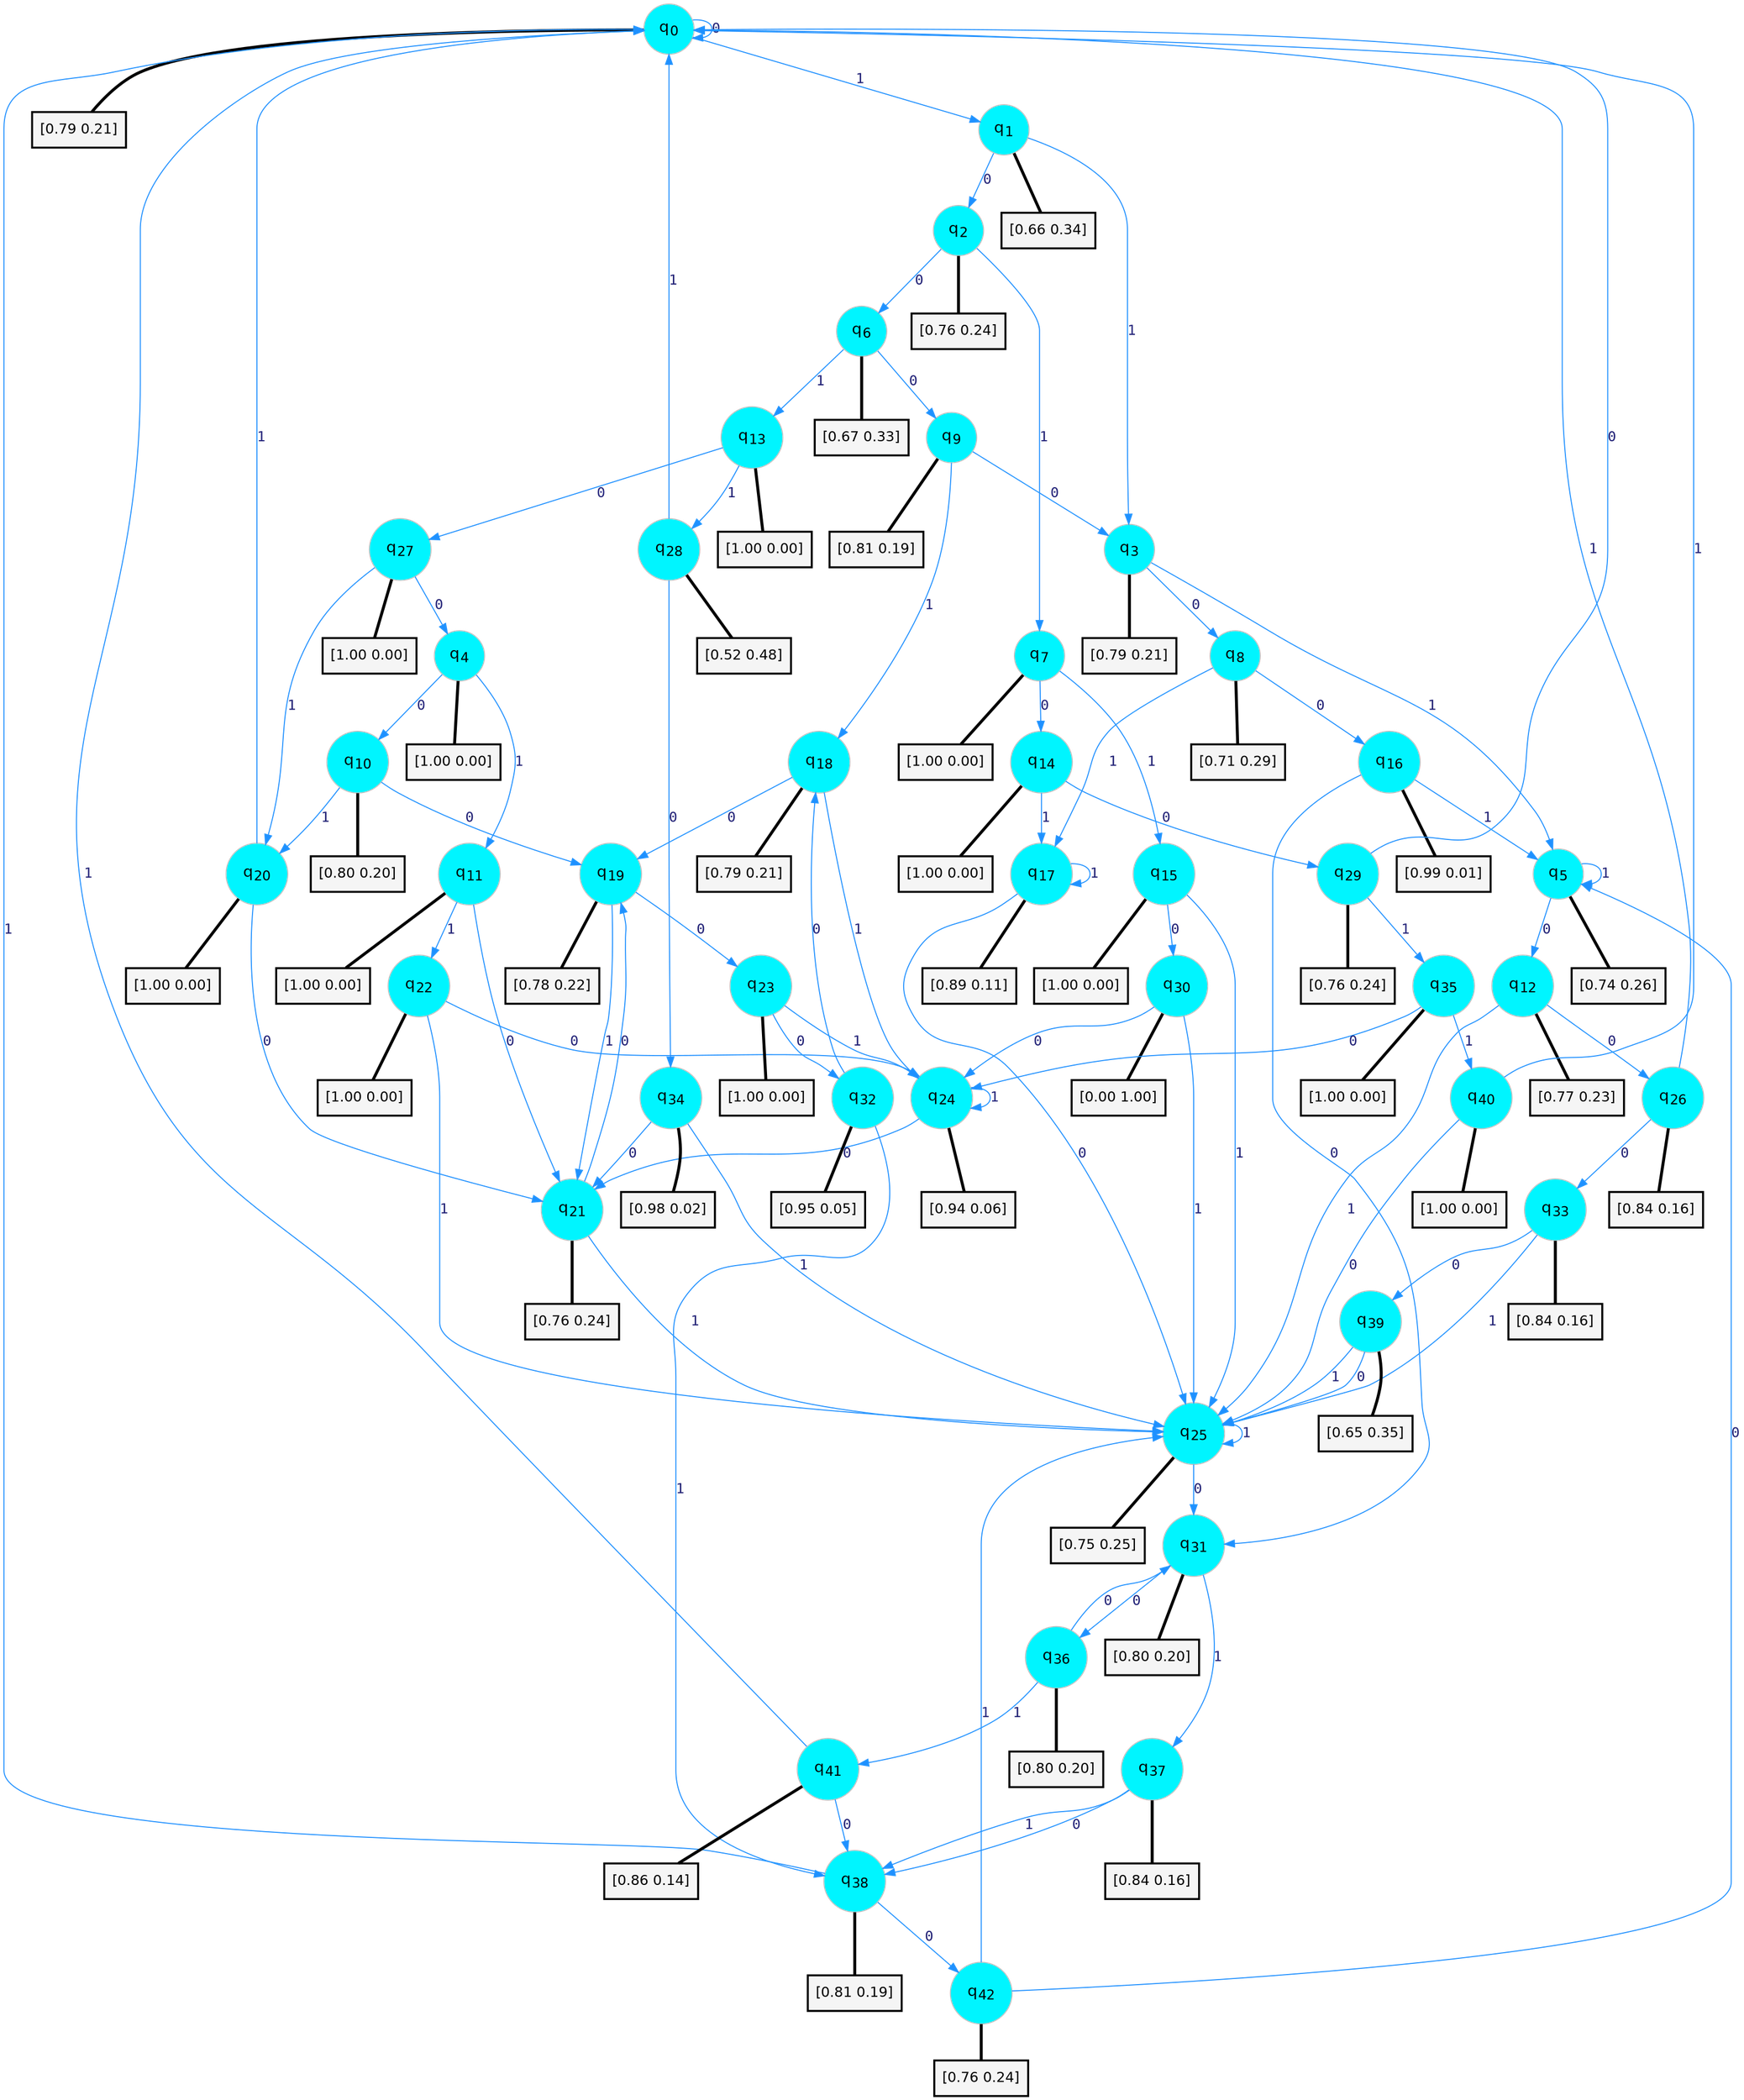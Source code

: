 digraph G {
graph [
bgcolor=transparent, dpi=300, rankdir=TD, size="40,25"];
node [
color=gray, fillcolor=turquoise1, fontcolor=black, fontname=Helvetica, fontsize=16, fontweight=bold, shape=circle, style=filled];
edge [
arrowsize=1, color=dodgerblue1, fontcolor=midnightblue, fontname=courier, fontweight=bold, penwidth=1, style=solid, weight=20];
0[label=<q<SUB>0</SUB>>];
1[label=<q<SUB>1</SUB>>];
2[label=<q<SUB>2</SUB>>];
3[label=<q<SUB>3</SUB>>];
4[label=<q<SUB>4</SUB>>];
5[label=<q<SUB>5</SUB>>];
6[label=<q<SUB>6</SUB>>];
7[label=<q<SUB>7</SUB>>];
8[label=<q<SUB>8</SUB>>];
9[label=<q<SUB>9</SUB>>];
10[label=<q<SUB>10</SUB>>];
11[label=<q<SUB>11</SUB>>];
12[label=<q<SUB>12</SUB>>];
13[label=<q<SUB>13</SUB>>];
14[label=<q<SUB>14</SUB>>];
15[label=<q<SUB>15</SUB>>];
16[label=<q<SUB>16</SUB>>];
17[label=<q<SUB>17</SUB>>];
18[label=<q<SUB>18</SUB>>];
19[label=<q<SUB>19</SUB>>];
20[label=<q<SUB>20</SUB>>];
21[label=<q<SUB>21</SUB>>];
22[label=<q<SUB>22</SUB>>];
23[label=<q<SUB>23</SUB>>];
24[label=<q<SUB>24</SUB>>];
25[label=<q<SUB>25</SUB>>];
26[label=<q<SUB>26</SUB>>];
27[label=<q<SUB>27</SUB>>];
28[label=<q<SUB>28</SUB>>];
29[label=<q<SUB>29</SUB>>];
30[label=<q<SUB>30</SUB>>];
31[label=<q<SUB>31</SUB>>];
32[label=<q<SUB>32</SUB>>];
33[label=<q<SUB>33</SUB>>];
34[label=<q<SUB>34</SUB>>];
35[label=<q<SUB>35</SUB>>];
36[label=<q<SUB>36</SUB>>];
37[label=<q<SUB>37</SUB>>];
38[label=<q<SUB>38</SUB>>];
39[label=<q<SUB>39</SUB>>];
40[label=<q<SUB>40</SUB>>];
41[label=<q<SUB>41</SUB>>];
42[label=<q<SUB>42</SUB>>];
43[label="[0.79 0.21]", shape=box,fontcolor=black, fontname=Helvetica, fontsize=14, penwidth=2, fillcolor=whitesmoke,color=black];
44[label="[0.66 0.34]", shape=box,fontcolor=black, fontname=Helvetica, fontsize=14, penwidth=2, fillcolor=whitesmoke,color=black];
45[label="[0.76 0.24]", shape=box,fontcolor=black, fontname=Helvetica, fontsize=14, penwidth=2, fillcolor=whitesmoke,color=black];
46[label="[0.79 0.21]", shape=box,fontcolor=black, fontname=Helvetica, fontsize=14, penwidth=2, fillcolor=whitesmoke,color=black];
47[label="[1.00 0.00]", shape=box,fontcolor=black, fontname=Helvetica, fontsize=14, penwidth=2, fillcolor=whitesmoke,color=black];
48[label="[0.74 0.26]", shape=box,fontcolor=black, fontname=Helvetica, fontsize=14, penwidth=2, fillcolor=whitesmoke,color=black];
49[label="[0.67 0.33]", shape=box,fontcolor=black, fontname=Helvetica, fontsize=14, penwidth=2, fillcolor=whitesmoke,color=black];
50[label="[1.00 0.00]", shape=box,fontcolor=black, fontname=Helvetica, fontsize=14, penwidth=2, fillcolor=whitesmoke,color=black];
51[label="[0.71 0.29]", shape=box,fontcolor=black, fontname=Helvetica, fontsize=14, penwidth=2, fillcolor=whitesmoke,color=black];
52[label="[0.81 0.19]", shape=box,fontcolor=black, fontname=Helvetica, fontsize=14, penwidth=2, fillcolor=whitesmoke,color=black];
53[label="[0.80 0.20]", shape=box,fontcolor=black, fontname=Helvetica, fontsize=14, penwidth=2, fillcolor=whitesmoke,color=black];
54[label="[1.00 0.00]", shape=box,fontcolor=black, fontname=Helvetica, fontsize=14, penwidth=2, fillcolor=whitesmoke,color=black];
55[label="[0.77 0.23]", shape=box,fontcolor=black, fontname=Helvetica, fontsize=14, penwidth=2, fillcolor=whitesmoke,color=black];
56[label="[1.00 0.00]", shape=box,fontcolor=black, fontname=Helvetica, fontsize=14, penwidth=2, fillcolor=whitesmoke,color=black];
57[label="[1.00 0.00]", shape=box,fontcolor=black, fontname=Helvetica, fontsize=14, penwidth=2, fillcolor=whitesmoke,color=black];
58[label="[1.00 0.00]", shape=box,fontcolor=black, fontname=Helvetica, fontsize=14, penwidth=2, fillcolor=whitesmoke,color=black];
59[label="[0.99 0.01]", shape=box,fontcolor=black, fontname=Helvetica, fontsize=14, penwidth=2, fillcolor=whitesmoke,color=black];
60[label="[0.89 0.11]", shape=box,fontcolor=black, fontname=Helvetica, fontsize=14, penwidth=2, fillcolor=whitesmoke,color=black];
61[label="[0.79 0.21]", shape=box,fontcolor=black, fontname=Helvetica, fontsize=14, penwidth=2, fillcolor=whitesmoke,color=black];
62[label="[0.78 0.22]", shape=box,fontcolor=black, fontname=Helvetica, fontsize=14, penwidth=2, fillcolor=whitesmoke,color=black];
63[label="[1.00 0.00]", shape=box,fontcolor=black, fontname=Helvetica, fontsize=14, penwidth=2, fillcolor=whitesmoke,color=black];
64[label="[0.76 0.24]", shape=box,fontcolor=black, fontname=Helvetica, fontsize=14, penwidth=2, fillcolor=whitesmoke,color=black];
65[label="[1.00 0.00]", shape=box,fontcolor=black, fontname=Helvetica, fontsize=14, penwidth=2, fillcolor=whitesmoke,color=black];
66[label="[1.00 0.00]", shape=box,fontcolor=black, fontname=Helvetica, fontsize=14, penwidth=2, fillcolor=whitesmoke,color=black];
67[label="[0.94 0.06]", shape=box,fontcolor=black, fontname=Helvetica, fontsize=14, penwidth=2, fillcolor=whitesmoke,color=black];
68[label="[0.75 0.25]", shape=box,fontcolor=black, fontname=Helvetica, fontsize=14, penwidth=2, fillcolor=whitesmoke,color=black];
69[label="[0.84 0.16]", shape=box,fontcolor=black, fontname=Helvetica, fontsize=14, penwidth=2, fillcolor=whitesmoke,color=black];
70[label="[1.00 0.00]", shape=box,fontcolor=black, fontname=Helvetica, fontsize=14, penwidth=2, fillcolor=whitesmoke,color=black];
71[label="[0.52 0.48]", shape=box,fontcolor=black, fontname=Helvetica, fontsize=14, penwidth=2, fillcolor=whitesmoke,color=black];
72[label="[0.76 0.24]", shape=box,fontcolor=black, fontname=Helvetica, fontsize=14, penwidth=2, fillcolor=whitesmoke,color=black];
73[label="[0.00 1.00]", shape=box,fontcolor=black, fontname=Helvetica, fontsize=14, penwidth=2, fillcolor=whitesmoke,color=black];
74[label="[0.80 0.20]", shape=box,fontcolor=black, fontname=Helvetica, fontsize=14, penwidth=2, fillcolor=whitesmoke,color=black];
75[label="[0.95 0.05]", shape=box,fontcolor=black, fontname=Helvetica, fontsize=14, penwidth=2, fillcolor=whitesmoke,color=black];
76[label="[0.84 0.16]", shape=box,fontcolor=black, fontname=Helvetica, fontsize=14, penwidth=2, fillcolor=whitesmoke,color=black];
77[label="[0.98 0.02]", shape=box,fontcolor=black, fontname=Helvetica, fontsize=14, penwidth=2, fillcolor=whitesmoke,color=black];
78[label="[1.00 0.00]", shape=box,fontcolor=black, fontname=Helvetica, fontsize=14, penwidth=2, fillcolor=whitesmoke,color=black];
79[label="[0.80 0.20]", shape=box,fontcolor=black, fontname=Helvetica, fontsize=14, penwidth=2, fillcolor=whitesmoke,color=black];
80[label="[0.84 0.16]", shape=box,fontcolor=black, fontname=Helvetica, fontsize=14, penwidth=2, fillcolor=whitesmoke,color=black];
81[label="[0.81 0.19]", shape=box,fontcolor=black, fontname=Helvetica, fontsize=14, penwidth=2, fillcolor=whitesmoke,color=black];
82[label="[0.65 0.35]", shape=box,fontcolor=black, fontname=Helvetica, fontsize=14, penwidth=2, fillcolor=whitesmoke,color=black];
83[label="[1.00 0.00]", shape=box,fontcolor=black, fontname=Helvetica, fontsize=14, penwidth=2, fillcolor=whitesmoke,color=black];
84[label="[0.86 0.14]", shape=box,fontcolor=black, fontname=Helvetica, fontsize=14, penwidth=2, fillcolor=whitesmoke,color=black];
85[label="[0.76 0.24]", shape=box,fontcolor=black, fontname=Helvetica, fontsize=14, penwidth=2, fillcolor=whitesmoke,color=black];
0->0 [label=0];
0->1 [label=1];
0->43 [arrowhead=none, penwidth=3,color=black];
1->2 [label=0];
1->3 [label=1];
1->44 [arrowhead=none, penwidth=3,color=black];
2->6 [label=0];
2->7 [label=1];
2->45 [arrowhead=none, penwidth=3,color=black];
3->8 [label=0];
3->5 [label=1];
3->46 [arrowhead=none, penwidth=3,color=black];
4->10 [label=0];
4->11 [label=1];
4->47 [arrowhead=none, penwidth=3,color=black];
5->12 [label=0];
5->5 [label=1];
5->48 [arrowhead=none, penwidth=3,color=black];
6->9 [label=0];
6->13 [label=1];
6->49 [arrowhead=none, penwidth=3,color=black];
7->14 [label=0];
7->15 [label=1];
7->50 [arrowhead=none, penwidth=3,color=black];
8->16 [label=0];
8->17 [label=1];
8->51 [arrowhead=none, penwidth=3,color=black];
9->3 [label=0];
9->18 [label=1];
9->52 [arrowhead=none, penwidth=3,color=black];
10->19 [label=0];
10->20 [label=1];
10->53 [arrowhead=none, penwidth=3,color=black];
11->21 [label=0];
11->22 [label=1];
11->54 [arrowhead=none, penwidth=3,color=black];
12->26 [label=0];
12->25 [label=1];
12->55 [arrowhead=none, penwidth=3,color=black];
13->27 [label=0];
13->28 [label=1];
13->56 [arrowhead=none, penwidth=3,color=black];
14->29 [label=0];
14->17 [label=1];
14->57 [arrowhead=none, penwidth=3,color=black];
15->30 [label=0];
15->25 [label=1];
15->58 [arrowhead=none, penwidth=3,color=black];
16->31 [label=0];
16->5 [label=1];
16->59 [arrowhead=none, penwidth=3,color=black];
17->25 [label=0];
17->17 [label=1];
17->60 [arrowhead=none, penwidth=3,color=black];
18->19 [label=0];
18->24 [label=1];
18->61 [arrowhead=none, penwidth=3,color=black];
19->23 [label=0];
19->21 [label=1];
19->62 [arrowhead=none, penwidth=3,color=black];
20->21 [label=0];
20->0 [label=1];
20->63 [arrowhead=none, penwidth=3,color=black];
21->19 [label=0];
21->25 [label=1];
21->64 [arrowhead=none, penwidth=3,color=black];
22->24 [label=0];
22->25 [label=1];
22->65 [arrowhead=none, penwidth=3,color=black];
23->32 [label=0];
23->24 [label=1];
23->66 [arrowhead=none, penwidth=3,color=black];
24->21 [label=0];
24->24 [label=1];
24->67 [arrowhead=none, penwidth=3,color=black];
25->31 [label=0];
25->25 [label=1];
25->68 [arrowhead=none, penwidth=3,color=black];
26->33 [label=0];
26->0 [label=1];
26->69 [arrowhead=none, penwidth=3,color=black];
27->4 [label=0];
27->20 [label=1];
27->70 [arrowhead=none, penwidth=3,color=black];
28->34 [label=0];
28->0 [label=1];
28->71 [arrowhead=none, penwidth=3,color=black];
29->0 [label=0];
29->35 [label=1];
29->72 [arrowhead=none, penwidth=3,color=black];
30->24 [label=0];
30->25 [label=1];
30->73 [arrowhead=none, penwidth=3,color=black];
31->36 [label=0];
31->37 [label=1];
31->74 [arrowhead=none, penwidth=3,color=black];
32->18 [label=0];
32->38 [label=1];
32->75 [arrowhead=none, penwidth=3,color=black];
33->39 [label=0];
33->25 [label=1];
33->76 [arrowhead=none, penwidth=3,color=black];
34->21 [label=0];
34->25 [label=1];
34->77 [arrowhead=none, penwidth=3,color=black];
35->24 [label=0];
35->40 [label=1];
35->78 [arrowhead=none, penwidth=3,color=black];
36->31 [label=0];
36->41 [label=1];
36->79 [arrowhead=none, penwidth=3,color=black];
37->38 [label=0];
37->38 [label=1];
37->80 [arrowhead=none, penwidth=3,color=black];
38->42 [label=0];
38->0 [label=1];
38->81 [arrowhead=none, penwidth=3,color=black];
39->25 [label=0];
39->25 [label=1];
39->82 [arrowhead=none, penwidth=3,color=black];
40->25 [label=0];
40->0 [label=1];
40->83 [arrowhead=none, penwidth=3,color=black];
41->38 [label=0];
41->0 [label=1];
41->84 [arrowhead=none, penwidth=3,color=black];
42->5 [label=0];
42->25 [label=1];
42->85 [arrowhead=none, penwidth=3,color=black];
}
